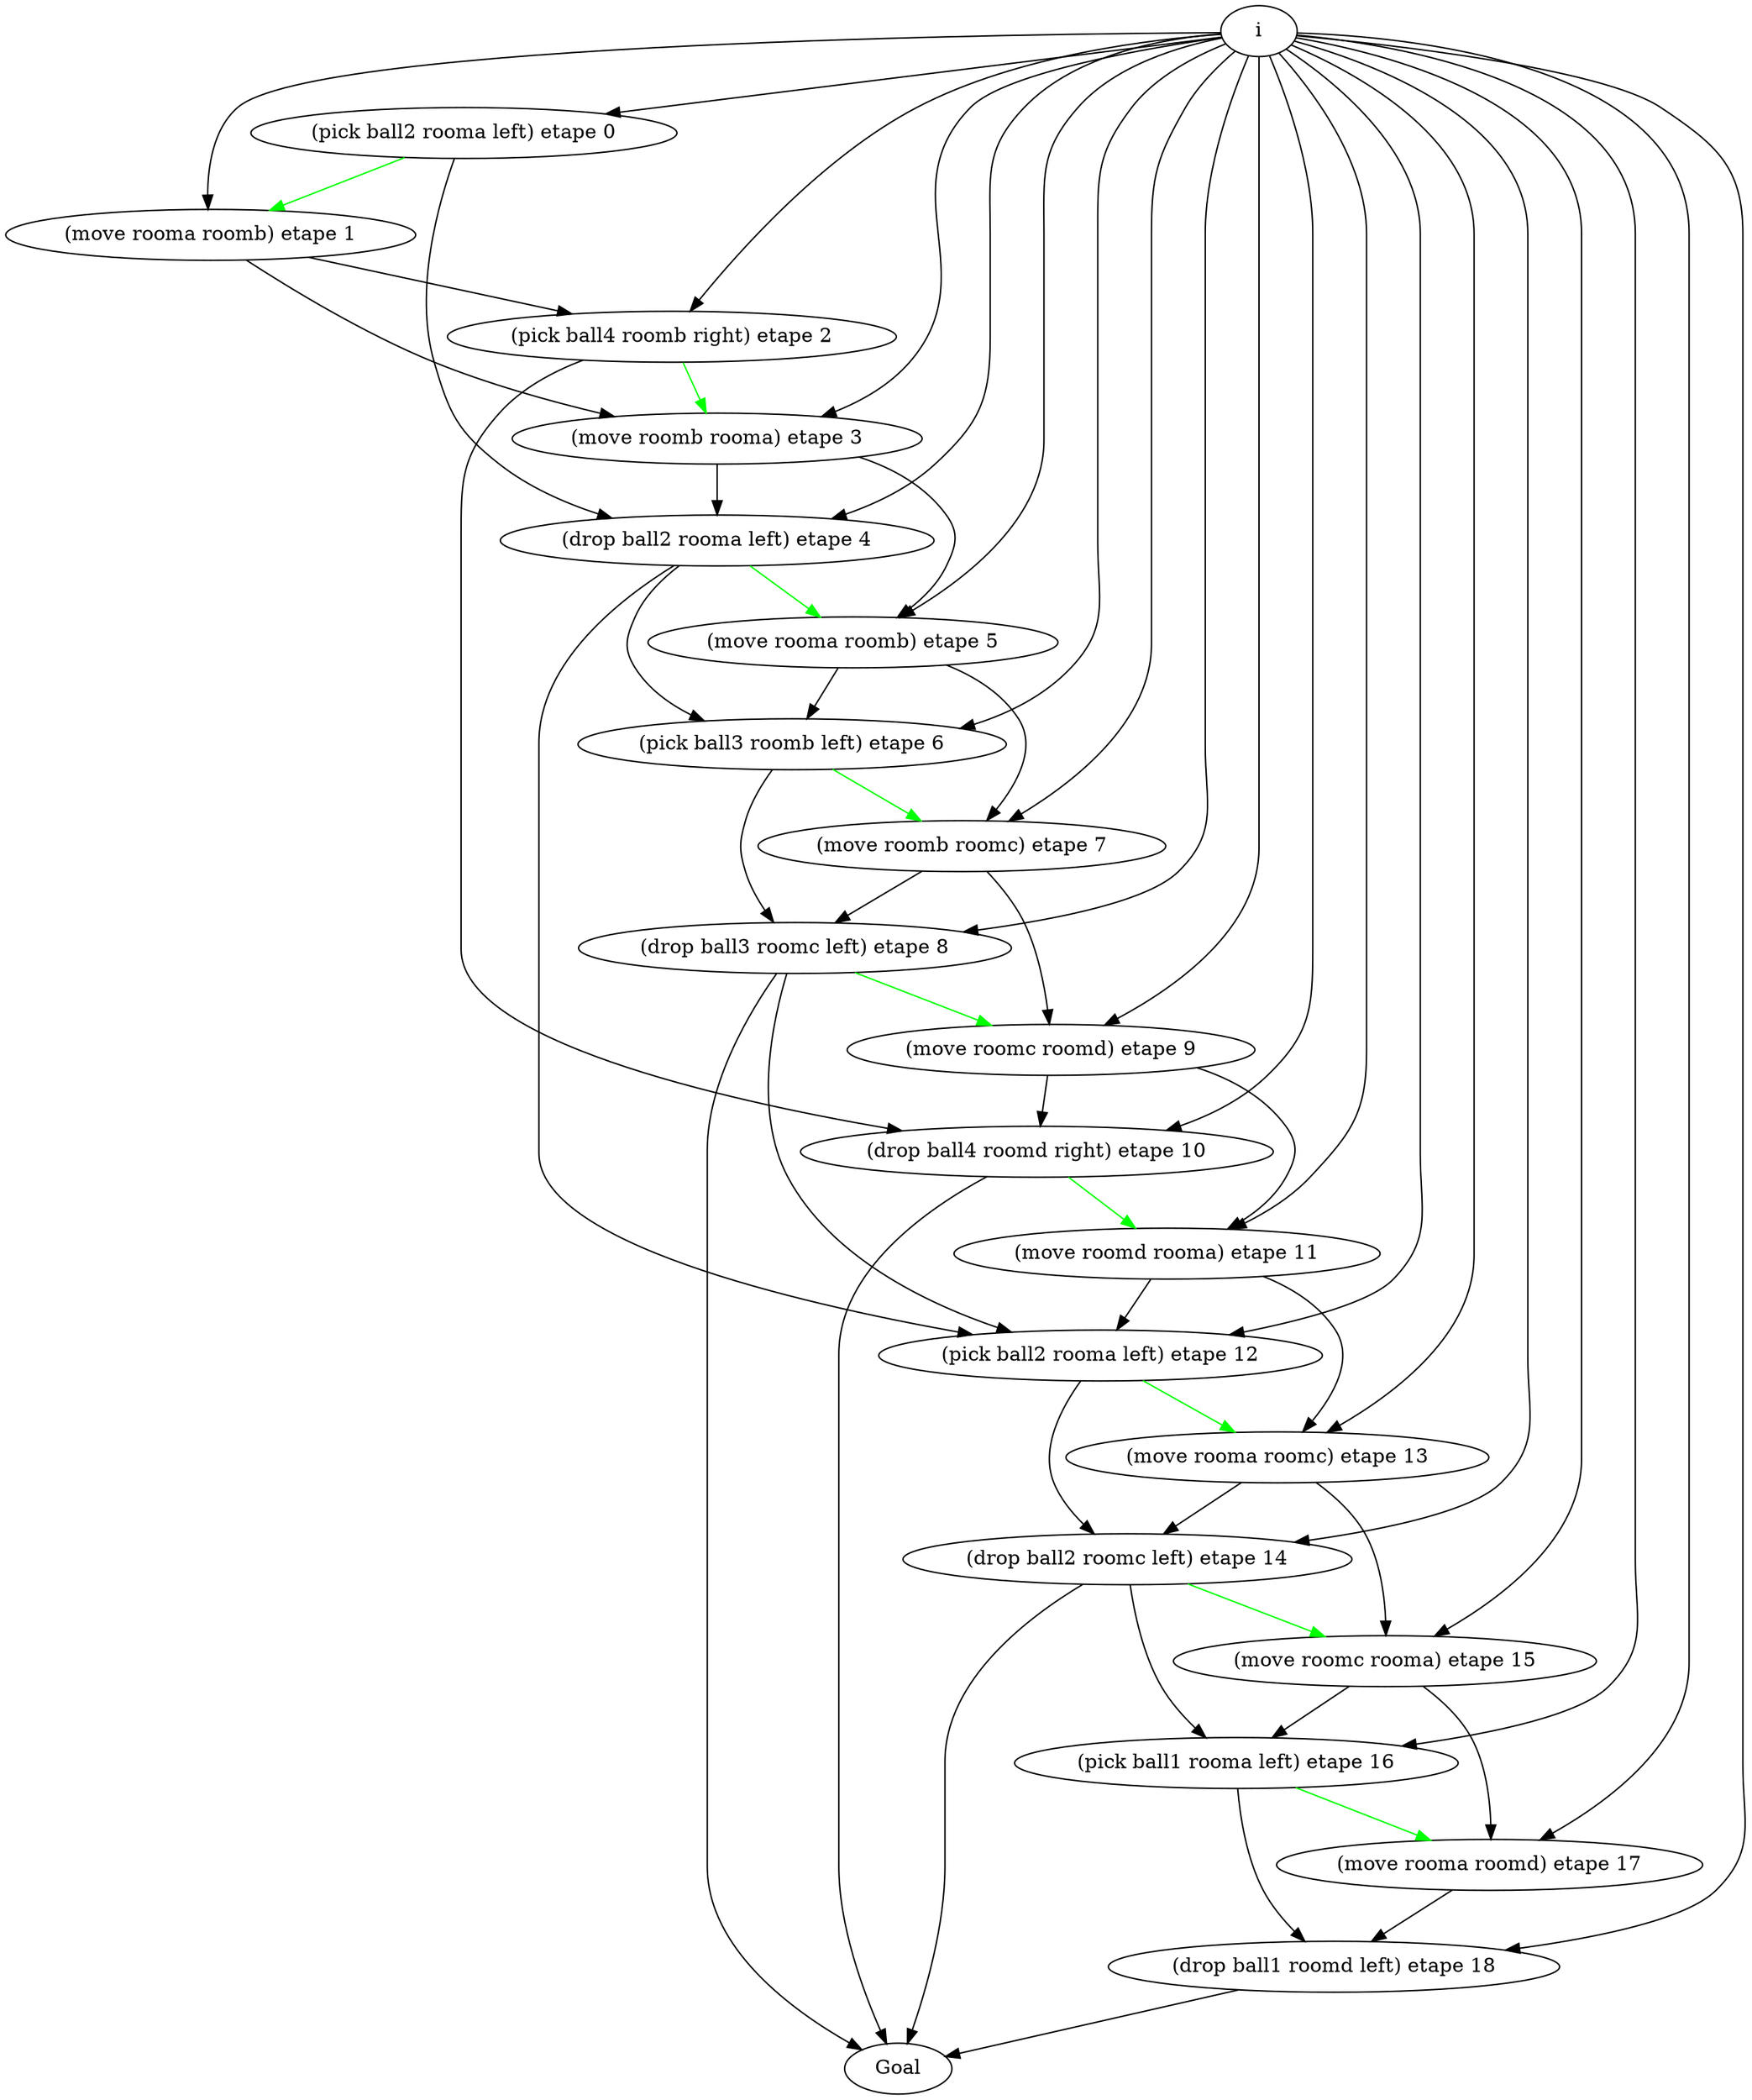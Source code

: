digraph D { 
"(pick ball2 rooma left) etape 0" -> "(drop ball2 rooma left) etape 4";
"(move rooma roomb) etape 1" -> "(pick ball4 roomb right) etape 2";
"(move rooma roomb) etape 1" -> "(move roomb rooma) etape 3";
"(pick ball4 roomb right) etape 2" -> "(drop ball4 roomd right) etape 10";
"(move roomb rooma) etape 3" -> "(drop ball2 rooma left) etape 4";
"(move roomb rooma) etape 3" -> "(move rooma roomb) etape 5";
"(drop ball2 rooma left) etape 4" -> "(pick ball3 roomb left) etape 6";
"(drop ball2 rooma left) etape 4" -> "(pick ball2 rooma left) etape 12";
"(move rooma roomb) etape 5" -> "(pick ball3 roomb left) etape 6";
"(move rooma roomb) etape 5" -> "(move roomb roomc) etape 7";
"(pick ball3 roomb left) etape 6" -> "(drop ball3 roomc left) etape 8";
"(move roomb roomc) etape 7" -> "(drop ball3 roomc left) etape 8";
"(move roomb roomc) etape 7" -> "(move roomc roomd) etape 9";
"(drop ball3 roomc left) etape 8" -> "(pick ball2 rooma left) etape 12";
"(drop ball3 roomc left) etape 8" -> " Goal ";
"(move roomc roomd) etape 9" -> "(drop ball4 roomd right) etape 10";
"(move roomc roomd) etape 9" -> "(move roomd rooma) etape 11";
"(drop ball4 roomd right) etape 10" -> " Goal ";
"(move roomd rooma) etape 11" -> "(pick ball2 rooma left) etape 12";
"(move roomd rooma) etape 11" -> "(move rooma roomc) etape 13";
"(pick ball2 rooma left) etape 12" -> "(drop ball2 roomc left) etape 14";
"(move rooma roomc) etape 13" -> "(drop ball2 roomc left) etape 14";
"(move rooma roomc) etape 13" -> "(move roomc rooma) etape 15";
"(drop ball2 roomc left) etape 14" -> "(pick ball1 rooma left) etape 16";
"(drop ball2 roomc left) etape 14" -> " Goal ";
"(move roomc rooma) etape 15" -> "(pick ball1 rooma left) etape 16";
"(move roomc rooma) etape 15" -> "(move rooma roomd) etape 17";
"(pick ball1 rooma left) etape 16" -> "(drop ball1 roomd left) etape 18";
"(move rooma roomd) etape 17" -> "(drop ball1 roomd left) etape 18";
"(drop ball1 roomd left) etape 18" -> " Goal ";
" i " -> "(pick ball2 rooma left) etape 0";
" i " -> "(move rooma roomb) etape 1";
" i " -> "(pick ball4 roomb right) etape 2";
" i " -> "(move roomb rooma) etape 3";
" i " -> "(drop ball2 rooma left) etape 4";
" i " -> "(move rooma roomb) etape 5";
" i " -> "(pick ball3 roomb left) etape 6";
" i " -> "(move roomb roomc) etape 7";
" i " -> "(drop ball3 roomc left) etape 8";
" i " -> "(move roomc roomd) etape 9";
" i " -> "(drop ball4 roomd right) etape 10";
" i " -> "(move roomd rooma) etape 11";
" i " -> "(pick ball2 rooma left) etape 12";
" i " -> "(move rooma roomc) etape 13";
" i " -> "(drop ball2 roomc left) etape 14";
" i " -> "(move roomc rooma) etape 15";
" i " -> "(pick ball1 rooma left) etape 16";
" i " -> "(move rooma roomd) etape 17";
" i " -> "(drop ball1 roomd left) etape 18";
edge [color=green];
"(pick ball2 rooma left) etape 0" -> "(move rooma roomb) etape 1";
"(pick ball4 roomb right) etape 2" -> "(move roomb rooma) etape 3";
"(drop ball2 rooma left) etape 4" -> "(move rooma roomb) etape 5";
"(pick ball3 roomb left) etape 6" -> "(move roomb roomc) etape 7";
"(drop ball3 roomc left) etape 8" -> "(move roomc roomd) etape 9";
"(drop ball4 roomd right) etape 10" -> "(move roomd rooma) etape 11";
"(pick ball2 rooma left) etape 12" -> "(move rooma roomc) etape 13";
"(drop ball2 roomc left) etape 14" -> "(move roomc rooma) etape 15";
"(pick ball1 rooma left) etape 16" -> "(move rooma roomd) etape 17";
} 
